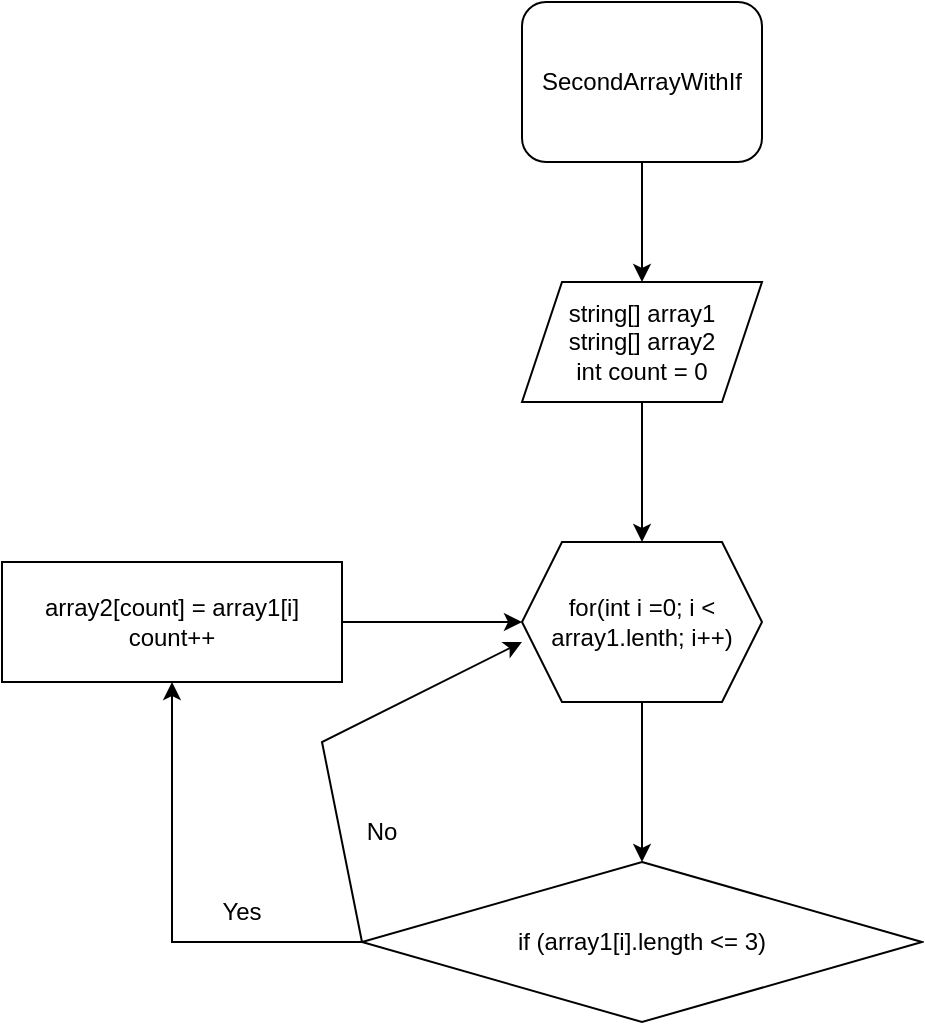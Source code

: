 <mxfile version="20.6.0" type="device"><diagram id="k4VUlC9N6WoWrTYFdL0d" name="Страница 1"><mxGraphModel dx="1338" dy="757" grid="1" gridSize="10" guides="1" tooltips="1" connect="1" arrows="1" fold="1" page="1" pageScale="1" pageWidth="827" pageHeight="1169" math="0" shadow="0"><root><mxCell id="0"/><mxCell id="1" parent="0"/><mxCell id="_iOqTfGPl03W2caYWMGA-6" style="edgeStyle=orthogonalEdgeStyle;rounded=0;orthogonalLoop=1;jettySize=auto;html=1;entryX=0.5;entryY=0;entryDx=0;entryDy=0;" edge="1" parent="1" source="_iOqTfGPl03W2caYWMGA-1" target="_iOqTfGPl03W2caYWMGA-2"><mxGeometry relative="1" as="geometry"/></mxCell><mxCell id="_iOqTfGPl03W2caYWMGA-1" value="SecondArrayWithIf" style="rounded=1;whiteSpace=wrap;html=1;" vertex="1" parent="1"><mxGeometry x="160" y="20" width="120" height="80" as="geometry"/></mxCell><mxCell id="_iOqTfGPl03W2caYWMGA-7" style="edgeStyle=orthogonalEdgeStyle;rounded=0;orthogonalLoop=1;jettySize=auto;html=1;entryX=0.5;entryY=0;entryDx=0;entryDy=0;" edge="1" parent="1" source="_iOqTfGPl03W2caYWMGA-2" target="_iOqTfGPl03W2caYWMGA-3"><mxGeometry relative="1" as="geometry"/></mxCell><mxCell id="_iOqTfGPl03W2caYWMGA-2" value="string[] array1&lt;br&gt;string[] array2&lt;br&gt;int count = 0" style="shape=parallelogram;perimeter=parallelogramPerimeter;whiteSpace=wrap;html=1;fixedSize=1;" vertex="1" parent="1"><mxGeometry x="160" y="160" width="120" height="60" as="geometry"/></mxCell><mxCell id="_iOqTfGPl03W2caYWMGA-8" style="edgeStyle=orthogonalEdgeStyle;rounded=0;orthogonalLoop=1;jettySize=auto;html=1;entryX=0.5;entryY=0;entryDx=0;entryDy=0;" edge="1" parent="1" source="_iOqTfGPl03W2caYWMGA-3" target="_iOqTfGPl03W2caYWMGA-4"><mxGeometry relative="1" as="geometry"/></mxCell><mxCell id="_iOqTfGPl03W2caYWMGA-3" value="for(int i =0; i &amp;lt; array1.lenth; i++)" style="shape=hexagon;perimeter=hexagonPerimeter2;whiteSpace=wrap;html=1;fixedSize=1;" vertex="1" parent="1"><mxGeometry x="160" y="290" width="120" height="80" as="geometry"/></mxCell><mxCell id="_iOqTfGPl03W2caYWMGA-10" style="edgeStyle=orthogonalEdgeStyle;rounded=0;orthogonalLoop=1;jettySize=auto;html=1;entryX=0.5;entryY=1;entryDx=0;entryDy=0;" edge="1" parent="1" source="_iOqTfGPl03W2caYWMGA-4" target="_iOqTfGPl03W2caYWMGA-5"><mxGeometry relative="1" as="geometry"/></mxCell><mxCell id="_iOqTfGPl03W2caYWMGA-4" value="if (array1[i].length &amp;lt;= 3)" style="rhombus;whiteSpace=wrap;html=1;" vertex="1" parent="1"><mxGeometry x="80" y="450" width="280" height="80" as="geometry"/></mxCell><mxCell id="_iOqTfGPl03W2caYWMGA-9" style="edgeStyle=orthogonalEdgeStyle;rounded=0;orthogonalLoop=1;jettySize=auto;html=1;entryX=0;entryY=0.5;entryDx=0;entryDy=0;" edge="1" parent="1" source="_iOqTfGPl03W2caYWMGA-5" target="_iOqTfGPl03W2caYWMGA-3"><mxGeometry relative="1" as="geometry"/></mxCell><mxCell id="_iOqTfGPl03W2caYWMGA-5" value="array2[count] = array1[i]&lt;br&gt;count++" style="rounded=0;whiteSpace=wrap;html=1;" vertex="1" parent="1"><mxGeometry x="-100" y="300" width="170" height="60" as="geometry"/></mxCell><mxCell id="_iOqTfGPl03W2caYWMGA-14" value="" style="endArrow=classic;html=1;rounded=0;entryX=0;entryY=0.625;entryDx=0;entryDy=0;entryPerimeter=0;exitX=0;exitY=0.5;exitDx=0;exitDy=0;" edge="1" parent="1" source="_iOqTfGPl03W2caYWMGA-4" target="_iOqTfGPl03W2caYWMGA-3"><mxGeometry width="50" height="50" relative="1" as="geometry"><mxPoint x="130" y="420" as="sourcePoint"/><mxPoint x="180" y="370" as="targetPoint"/><Array as="points"><mxPoint x="60" y="390"/></Array></mxGeometry></mxCell><mxCell id="_iOqTfGPl03W2caYWMGA-17" value="No" style="text;html=1;strokeColor=none;fillColor=none;align=center;verticalAlign=middle;whiteSpace=wrap;rounded=0;" vertex="1" parent="1"><mxGeometry x="60" y="420" width="60" height="30" as="geometry"/></mxCell><mxCell id="_iOqTfGPl03W2caYWMGA-18" value="Yes" style="text;html=1;strokeColor=none;fillColor=none;align=center;verticalAlign=middle;whiteSpace=wrap;rounded=0;" vertex="1" parent="1"><mxGeometry x="-10" y="460" width="60" height="30" as="geometry"/></mxCell></root></mxGraphModel></diagram></mxfile>